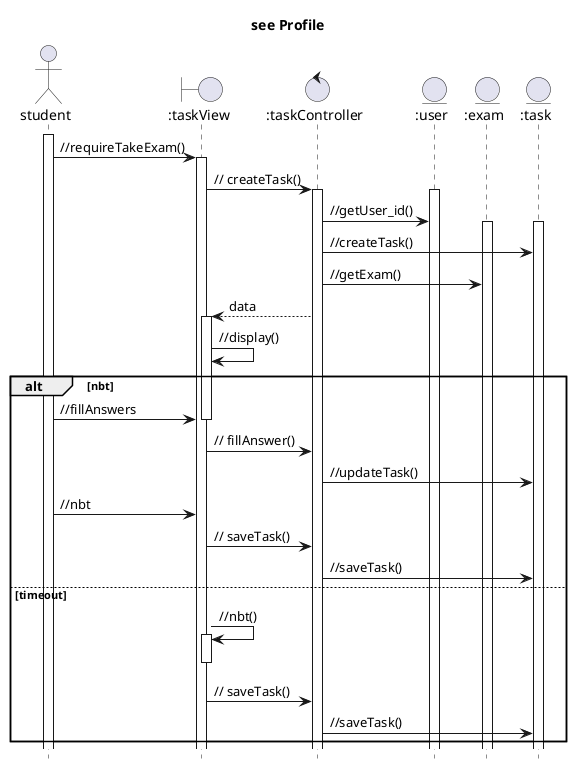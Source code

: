 @startuml
hide footbox
title see Profile
actor student  
boundary ":taskView"
control ":taskController"
entity   ":user"
entity   ":exam"
entity   ":task"

activate student

student->":taskView": //requireTakeExam()
activate ":taskView"
":taskView"->":taskController":// createTask()
activate ":taskController"
activate ":user"
":taskController" -> ":user"://getUser_id()
activate ":exam"
activate ":task"
":taskController" -> ":task"://createTask()
":taskController" -> ":exam"://getExam()
":taskView"<--":taskController": data
activate ":taskView"

":taskView" -> ":taskView"://display()

alt nbt
student -> ":taskView" ://fillAnswers
deactivate ":taskView"
":taskView"->":taskController":// fillAnswer()

":taskController" -> ":task"://updateTask()
student -> ":taskView" ://nbt
":taskView"->":taskController":// saveTask() 
":taskController" -> ":task"://saveTask()  
else timeout
":taskView" -> ":taskView"://nbt()
     activate ":taskView"
     deactivate ":taskView"
     ":taskView"->":taskController":// saveTask() 
":taskController" -> ":task"://saveTask()
end

@enduml